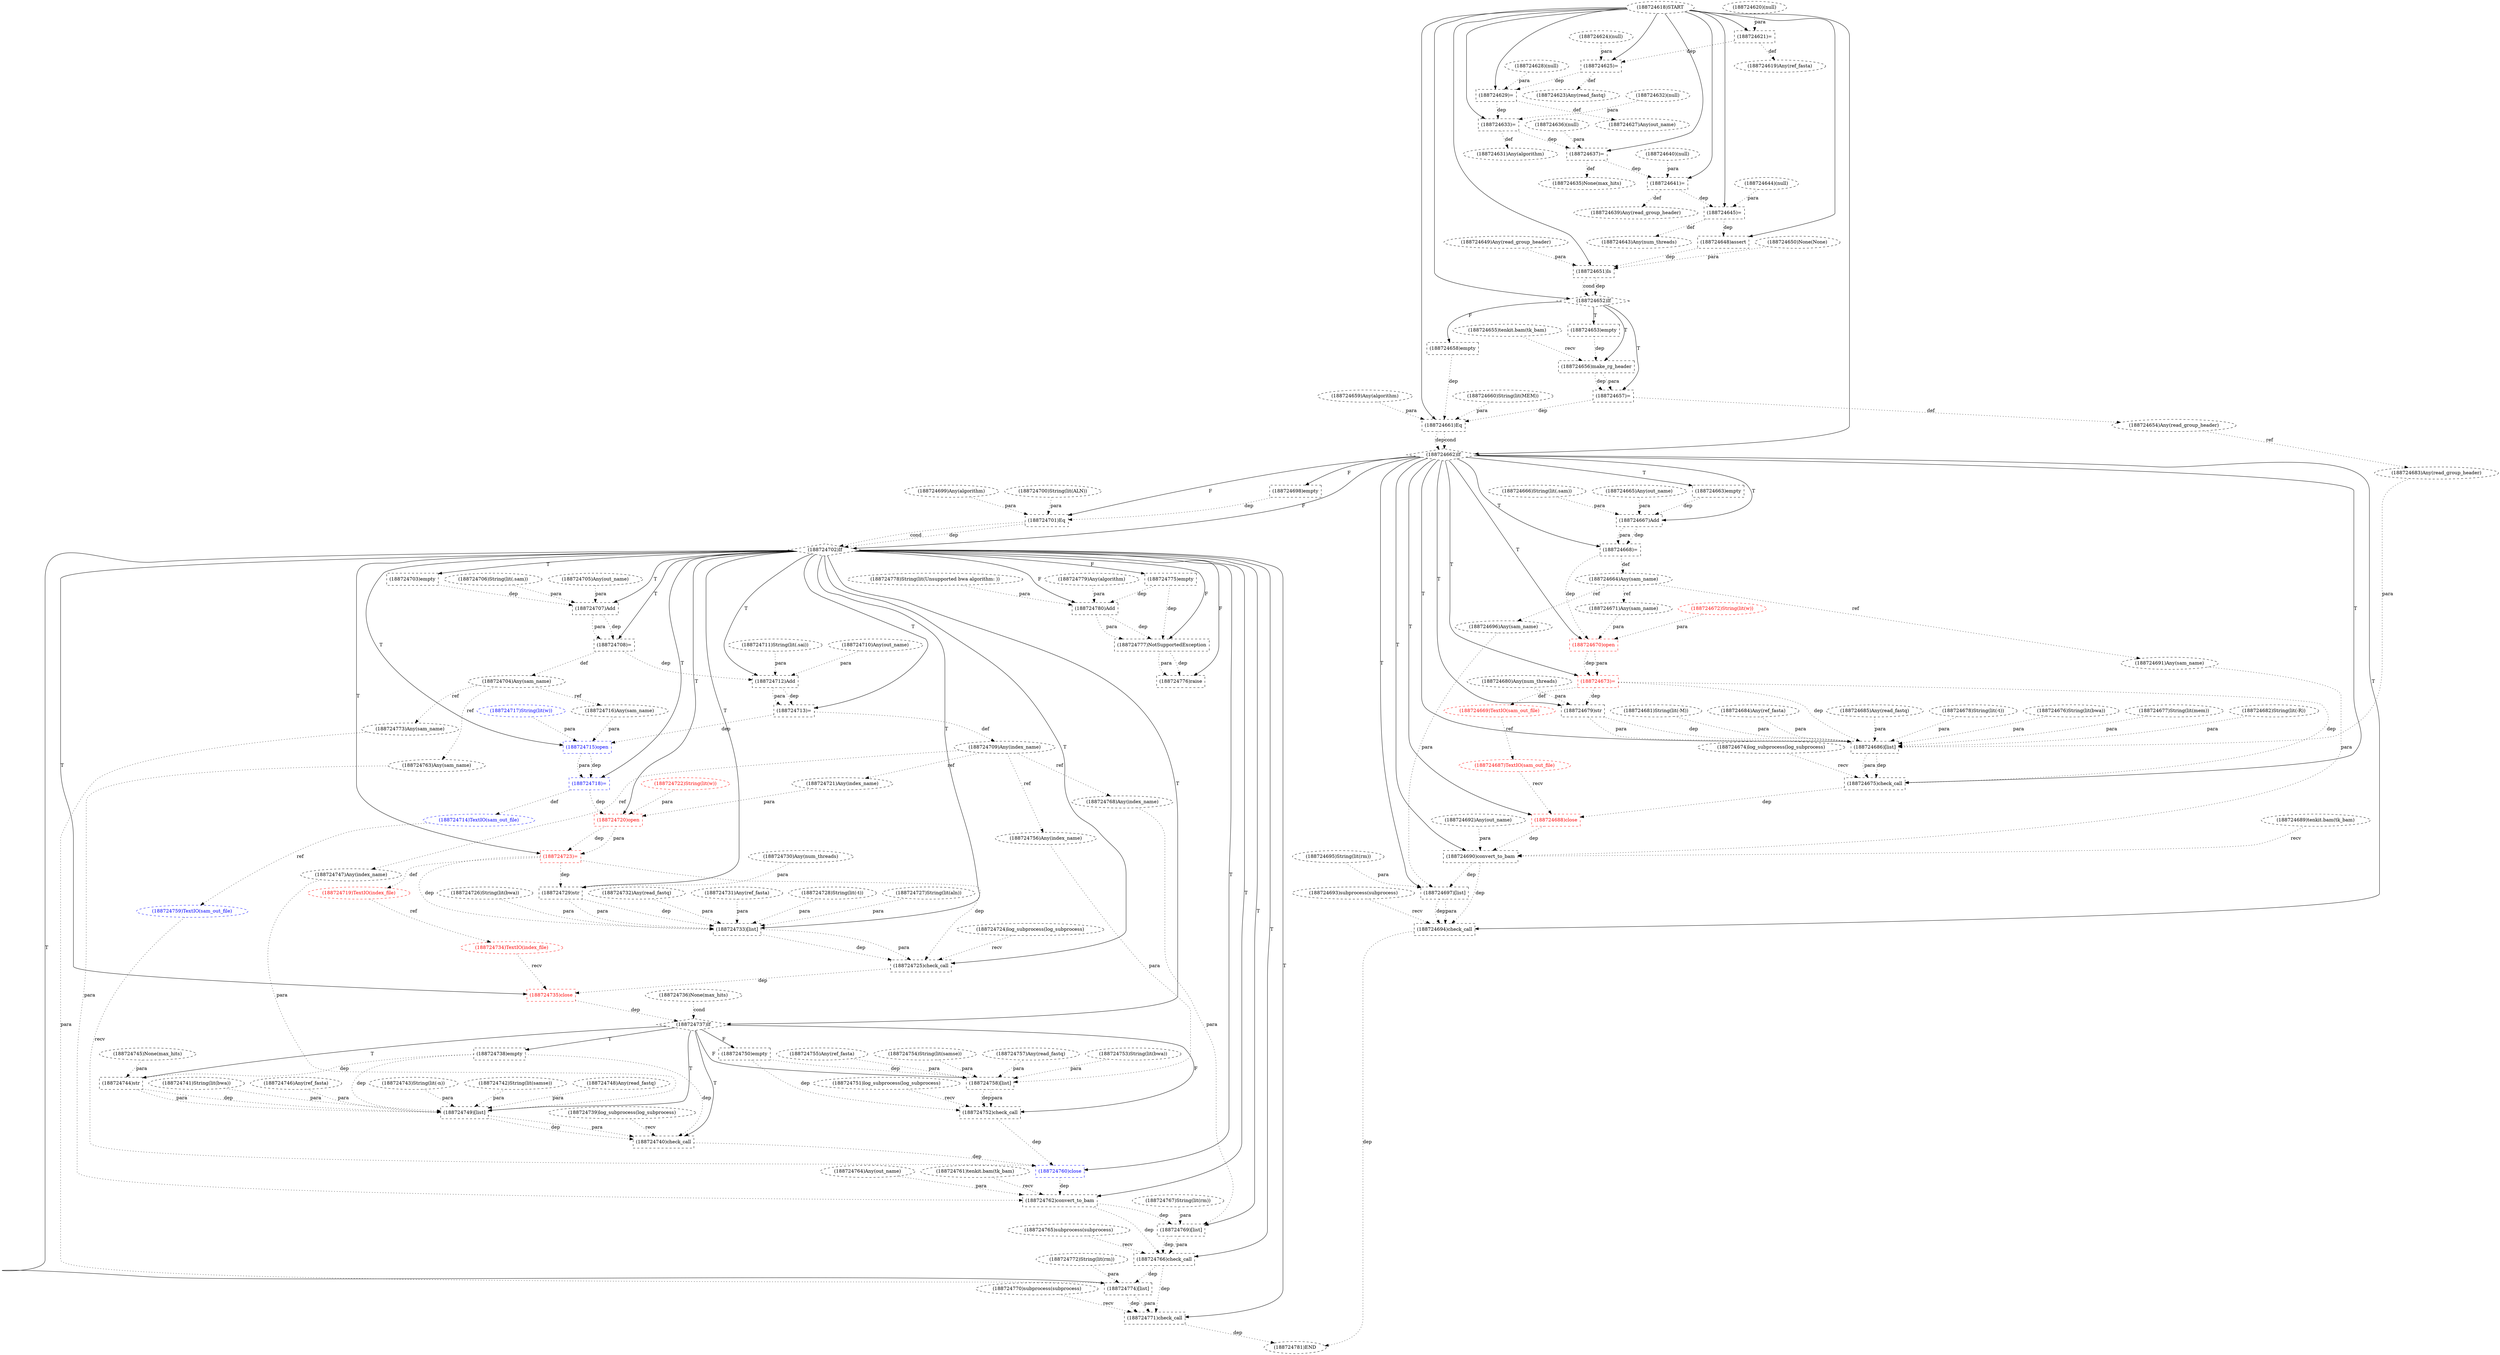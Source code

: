 digraph G {
1 [label="(188724660)String(lit(MEM))" shape=ellipse style=dashed]
2 [label="(188724721)Any(index_name)" shape=ellipse style=dashed]
3 [label="(188724667)Add" shape=box style=dashed]
4 [label="(188724658)empty" shape=box style=dashed]
5 [label="(188724620)(null)" shape=ellipse style=dashed]
6 [label="(188724739)log_subprocess(log_subprocess)" shape=ellipse style=dashed]
7 [label="(188724680)Any(num_threads)" shape=ellipse style=dashed]
8 [label="(188724692)Any(out_name)" shape=ellipse style=dashed]
9 [label="(188724715)open" shape=box style=dashed color=blue fontcolor=blue]
10 [label="(188724757)Any(read_fastq)" shape=ellipse style=dashed]
11 [label="(188724772)String(lit(rm))" shape=ellipse style=dashed]
12 [label="(188724688)close" shape=box style=dashed color=red fontcolor=red]
13 [label="(188724682)String(lit(-R))" shape=ellipse style=dashed]
14 [label="(188724775)empty" shape=box style=dashed]
15 [label="(188724691)Any(sam_name)" shape=ellipse style=dashed]
16 [label="(188724635)None(max_hits)" shape=ellipse style=dashed]
17 [label="(188724743)String(lit(-n))" shape=ellipse style=dashed]
18 [label="(188724726)String(lit(bwa))" shape=ellipse style=dashed]
19 [label="(188724737)If" shape=diamond style=dashed]
20 [label="(188724654)Any(read_group_header)" shape=ellipse style=dashed]
21 [label="(188724701)Eq" shape=box style=dashed]
22 [label="(188724702)If" shape=diamond style=dashed]
23 [label="(188724777)NotSupportedException" shape=box style=dashed]
24 [label="(188724662)If" shape=diamond style=dashed]
25 [label="(188724729)str" shape=box style=dashed]
26 [label="(188724742)String(lit(samse))" shape=ellipse style=dashed]
27 [label="(188724690)convert_to_bam" shape=box style=dashed]
28 [label="(188724768)Any(index_name)" shape=ellipse style=dashed]
29 [label="(188724670)open" shape=box style=dashed color=red fontcolor=red]
30 [label="(188724781)END" style=dashed]
31 [label="(188724659)Any(algorithm)" shape=ellipse style=dashed]
32 [label="(188724766)check_call" shape=box style=dashed]
33 [label="(188724675)check_call" shape=box style=dashed]
34 [label="(188724695)String(lit(rm))" shape=ellipse style=dashed]
35 [label="(188724698)empty" shape=box style=dashed]
36 [label="(188724748)Any(read_fastq)" shape=ellipse style=dashed]
37 [label="(188724650)None(None)" shape=ellipse style=dashed]
38 [label="(188724762)convert_to_bam" shape=box style=dashed]
39 [label="(188724631)Any(algorithm)" shape=ellipse style=dashed]
40 [label="(188724693)subprocess(subprocess)" shape=ellipse style=dashed]
41 [label="(188724627)Any(out_name)" shape=ellipse style=dashed]
42 [label="(188724687)TextIO(sam_out_file)" shape=ellipse style=dashed color=red fontcolor=red]
43 [label="(188724628)(null)" shape=ellipse style=dashed]
44 [label="(188724764)Any(out_name)" shape=ellipse style=dashed]
45 [label="(188724632)(null)" shape=ellipse style=dashed]
46 [label="(188724684)Any(ref_fasta)" shape=ellipse style=dashed]
47 [label="(188724771)check_call" shape=box style=dashed]
48 [label="(188724641)=" shape=box style=dashed]
49 [label="(188724752)check_call" shape=box style=dashed]
50 [label="(188724665)Any(out_name)" shape=ellipse style=dashed]
51 [label="(188724773)Any(sam_name)" shape=ellipse style=dashed]
52 [label="(188724674)log_subprocess(log_subprocess)" shape=ellipse style=dashed]
53 [label="(188724700)String(lit(ALN))" shape=ellipse style=dashed]
54 [label="(188724706)String(lit(.sam))" shape=ellipse style=dashed]
55 [label="(188724717)String(lit(w))" shape=ellipse style=dashed color=blue fontcolor=blue]
56 [label="(188724730)Any(num_threads)" shape=ellipse style=dashed]
57 [label="(188724671)Any(sam_name)" shape=ellipse style=dashed]
58 [label="(188724669)TextIO(sam_out_file)" shape=ellipse style=dashed color=red fontcolor=red]
59 [label="(188724685)Any(read_fastq)" shape=ellipse style=dashed]
60 [label="(188724751)log_subprocess(log_subprocess)" shape=ellipse style=dashed]
61 [label="(188724780)Add" shape=box style=dashed]
62 [label="(188724753)String(lit(bwa))" shape=ellipse style=dashed]
63 [label="(188724678)String(lit(-t))" shape=ellipse style=dashed]
64 [label="(188724779)Any(algorithm)" shape=ellipse style=dashed]
65 [label="(188724637)=" shape=box style=dashed]
66 [label="(188724619)Any(ref_fasta)" shape=ellipse style=dashed]
67 [label="(188724676)String(lit(bwa))" shape=ellipse style=dashed]
68 [label="(188724760)close" shape=box style=dashed color=blue fontcolor=blue]
69 [label="(188724722)String(lit(w))" shape=ellipse style=dashed color=red fontcolor=red]
70 [label="(188724697)[list]" shape=box style=dashed]
71 [label="(188724677)String(lit(mem))" shape=ellipse style=dashed]
72 [label="(188724618)START" style=dashed]
73 [label="(188724673)=" shape=box style=dashed color=red fontcolor=red]
74 [label="(188724707)Add" shape=box style=dashed]
75 [label="(188724718)=" shape=box style=dashed color=blue fontcolor=blue]
76 [label="(188724733)[list]" shape=box style=dashed]
77 [label="(188724653)empty" shape=box style=dashed]
78 [label="(188724712)Add" shape=box style=dashed]
79 [label="(188724624)(null)" shape=ellipse style=dashed]
80 [label="(188724763)Any(sam_name)" shape=ellipse style=dashed]
81 [label="(188724749)[list]" shape=box style=dashed]
82 [label="(188724761)tenkit.bam(tk_bam)" shape=ellipse style=dashed]
83 [label="(188724734)TextIO(index_file)" shape=ellipse style=dashed color=red fontcolor=red]
84 [label="(188724725)check_call" shape=box style=dashed]
85 [label="(188724644)(null)" shape=ellipse style=dashed]
86 [label="(188724755)Any(ref_fasta)" shape=ellipse style=dashed]
87 [label="(188724776)raise" shape=box style=dashed]
88 [label="(188724710)Any(out_name)" shape=ellipse style=dashed]
89 [label="(188724767)String(lit(rm))" shape=ellipse style=dashed]
90 [label="(188724651)Is" shape=box style=dashed]
91 [label="(188724681)String(lit(-M))" shape=ellipse style=dashed]
92 [label="(188724716)Any(sam_name)" shape=ellipse style=dashed]
93 [label="(188724629)=" shape=box style=dashed]
94 [label="(188724738)empty" shape=box style=dashed]
95 [label="(188724741)String(lit(bwa))" shape=ellipse style=dashed]
96 [label="(188724713)=" shape=box style=dashed]
97 [label="(188724672)String(lit(w))" shape=ellipse style=dashed color=red fontcolor=red]
98 [label="(188724719)TextIO(index_file)" shape=ellipse style=dashed color=red fontcolor=red]
99 [label="(188724655)tenkit.bam(tk_bam)" shape=ellipse style=dashed]
100 [label="(188724759)TextIO(sam_out_file)" shape=ellipse style=dashed color=blue fontcolor=blue]
101 [label="(188724754)String(lit(samse))" shape=ellipse style=dashed]
102 [label="(188724750)empty" shape=box style=dashed]
103 [label="(188724633)=" shape=box style=dashed]
104 [label="(188724639)Any(read_group_header)" shape=ellipse style=dashed]
105 [label="(188724699)Any(algorithm)" shape=ellipse style=dashed]
106 [label="(188724758)[list]" shape=box style=dashed]
107 [label="(188724668)=" shape=box style=dashed]
108 [label="(188724625)=" shape=box style=dashed]
109 [label="(188724746)Any(ref_fasta)" shape=ellipse style=dashed]
110 [label="(188724663)empty" shape=box style=dashed]
111 [label="(188724649)Any(read_group_header)" shape=ellipse style=dashed]
112 [label="(188724664)Any(sam_name)" shape=ellipse style=dashed]
113 [label="(188724666)String(lit(.sam))" shape=ellipse style=dashed]
114 [label="(188724740)check_call" shape=box style=dashed]
115 [label="(188724765)subprocess(subprocess)" shape=ellipse style=dashed]
116 [label="(188724769)[list]" shape=box style=dashed]
117 [label="(188724640)(null)" shape=ellipse style=dashed]
118 [label="(188724652)If" shape=diamond style=dashed]
119 [label="(188724621)=" shape=box style=dashed]
120 [label="(188724705)Any(out_name)" shape=ellipse style=dashed]
121 [label="(188724735)close" shape=box style=dashed color=red fontcolor=red]
122 [label="(188724694)check_call" shape=box style=dashed]
123 [label="(188724732)Any(read_fastq)" shape=ellipse style=dashed]
124 [label="(188724711)String(lit(.sai))" shape=ellipse style=dashed]
125 [label="(188724756)Any(index_name)" shape=ellipse style=dashed]
126 [label="(188724689)tenkit.bam(tk_bam)" shape=ellipse style=dashed]
127 [label="(188724745)None(max_hits)" shape=ellipse style=dashed]
128 [label="(188724747)Any(index_name)" shape=ellipse style=dashed]
129 [label="(188724723)=" shape=box style=dashed color=red fontcolor=red]
130 [label="(188724643)Any(num_threads)" shape=ellipse style=dashed]
131 [label="(188724636)(null)" shape=ellipse style=dashed]
132 [label="(188724731)Any(ref_fasta)" shape=ellipse style=dashed]
133 [label="(188724645)=" shape=box style=dashed]
134 [label="(188724657)=" shape=box style=dashed]
135 [label="(188724696)Any(sam_name)" shape=ellipse style=dashed]
136 [label="(188724720)open" shape=box style=dashed color=red fontcolor=red]
137 [label="(188724778)String(lit(Unsupported bwa algorithm: ))" shape=ellipse style=dashed]
138 [label="(188724770)subprocess(subprocess)" shape=ellipse style=dashed]
139 [label="(188724623)Any(read_fastq)" shape=ellipse style=dashed]
140 [label="(188724679)str" shape=box style=dashed]
141 [label="(188724708)=" shape=box style=dashed]
142 [label="(188724728)String(lit(-t))" shape=ellipse style=dashed]
143 [label="(188724661)Eq" shape=box style=dashed]
144 [label="(188724686)[list]" shape=box style=dashed]
145 [label="(188724774)[list]" shape=box style=dashed]
146 [label="(188724703)empty" shape=box style=dashed]
147 [label="(188724714)TextIO(sam_out_file)" shape=ellipse style=dashed color=blue fontcolor=blue]
148 [label="(188724736)None(max_hits)" shape=ellipse style=dashed]
149 [label="(188724709)Any(index_name)" shape=ellipse style=dashed]
150 [label="(188724744)str" shape=box style=dashed]
151 [label="(188724704)Any(sam_name)" shape=ellipse style=dashed]
152 [label="(188724683)Any(read_group_header)" shape=ellipse style=dashed]
153 [label="(188724727)String(lit(aln))" shape=ellipse style=dashed]
154 [label="(188724648)assert" shape=box style=dashed]
155 [label="(188724656)make_rg_header" shape=box style=dashed]
156 [label="(188724724)log_subprocess(log_subprocess)" shape=ellipse style=dashed]
149 -> 2 [label="ref" style=dotted];
24 -> 3 [label="T"];
50 -> 3 [label="para" style=dotted];
113 -> 3 [label="para" style=dotted];
110 -> 3 [label="dep" style=dotted];
118 -> 4 [label="F"];
22 -> 9 [label="T"];
92 -> 9 [label="para" style=dotted];
55 -> 9 [label="para" style=dotted];
96 -> 9 [label="dep" style=dotted];
24 -> 12 [label="T"];
42 -> 12 [label="recv" style=dotted];
33 -> 12 [label="dep" style=dotted];
22 -> 14 [label="F"];
112 -> 15 [label="ref" style=dotted];
65 -> 16 [label="def" style=dotted];
22 -> 19 [label="T"];
148 -> 19 [label="cond" style=dotted];
121 -> 19 [label="dep" style=dotted];
134 -> 20 [label="def" style=dotted];
24 -> 21 [label="F"];
105 -> 21 [label="para" style=dotted];
53 -> 21 [label="para" style=dotted];
35 -> 21 [label="dep" style=dotted];
24 -> 22 [label="F"];
21 -> 22 [label="dep" style=dotted];
21 -> 22 [label="cond" style=dotted];
22 -> 23 [label="F"];
61 -> 23 [label="dep" style=dotted];
61 -> 23 [label="para" style=dotted];
14 -> 23 [label="dep" style=dotted];
72 -> 24 [label="" style=solid];
143 -> 24 [label="dep" style=dotted];
143 -> 24 [label="cond" style=dotted];
22 -> 25 [label="T"];
56 -> 25 [label="para" style=dotted];
129 -> 25 [label="dep" style=dotted];
24 -> 27 [label="T"];
126 -> 27 [label="recv" style=dotted];
15 -> 27 [label="para" style=dotted];
8 -> 27 [label="para" style=dotted];
12 -> 27 [label="dep" style=dotted];
149 -> 28 [label="ref" style=dotted];
24 -> 29 [label="T"];
57 -> 29 [label="para" style=dotted];
97 -> 29 [label="para" style=dotted];
107 -> 29 [label="dep" style=dotted];
47 -> 30 [label="dep" style=dotted];
122 -> 30 [label="dep" style=dotted];
22 -> 32 [label="T"];
115 -> 32 [label="recv" style=dotted];
116 -> 32 [label="dep" style=dotted];
116 -> 32 [label="para" style=dotted];
38 -> 32 [label="dep" style=dotted];
24 -> 33 [label="T"];
52 -> 33 [label="recv" style=dotted];
144 -> 33 [label="dep" style=dotted];
144 -> 33 [label="para" style=dotted];
73 -> 33 [label="dep" style=dotted];
24 -> 35 [label="F"];
22 -> 38 [label="T"];
82 -> 38 [label="recv" style=dotted];
80 -> 38 [label="para" style=dotted];
44 -> 38 [label="para" style=dotted];
68 -> 38 [label="dep" style=dotted];
103 -> 39 [label="def" style=dotted];
93 -> 41 [label="def" style=dotted];
58 -> 42 [label="ref" style=dotted];
22 -> 47 [label="T"];
138 -> 47 [label="recv" style=dotted];
145 -> 47 [label="dep" style=dotted];
145 -> 47 [label="para" style=dotted];
32 -> 47 [label="dep" style=dotted];
72 -> 48 [label="" style=solid];
117 -> 48 [label="para" style=dotted];
65 -> 48 [label="dep" style=dotted];
19 -> 49 [label="F"];
60 -> 49 [label="recv" style=dotted];
106 -> 49 [label="dep" style=dotted];
106 -> 49 [label="para" style=dotted];
102 -> 49 [label="dep" style=dotted];
151 -> 51 [label="ref" style=dotted];
112 -> 57 [label="ref" style=dotted];
73 -> 58 [label="def" style=dotted];
22 -> 61 [label="F"];
137 -> 61 [label="para" style=dotted];
64 -> 61 [label="para" style=dotted];
14 -> 61 [label="dep" style=dotted];
72 -> 65 [label="" style=solid];
131 -> 65 [label="para" style=dotted];
103 -> 65 [label="dep" style=dotted];
119 -> 66 [label="def" style=dotted];
22 -> 68 [label="T"];
100 -> 68 [label="recv" style=dotted];
114 -> 68 [label="dep" style=dotted];
49 -> 68 [label="dep" style=dotted];
24 -> 70 [label="T"];
34 -> 70 [label="para" style=dotted];
135 -> 70 [label="para" style=dotted];
27 -> 70 [label="dep" style=dotted];
24 -> 73 [label="T"];
29 -> 73 [label="dep" style=dotted];
29 -> 73 [label="para" style=dotted];
22 -> 74 [label="T"];
120 -> 74 [label="para" style=dotted];
54 -> 74 [label="para" style=dotted];
146 -> 74 [label="dep" style=dotted];
22 -> 75 [label="T"];
9 -> 75 [label="dep" style=dotted];
9 -> 75 [label="para" style=dotted];
22 -> 76 [label="T"];
18 -> 76 [label="para" style=dotted];
153 -> 76 [label="para" style=dotted];
142 -> 76 [label="para" style=dotted];
25 -> 76 [label="dep" style=dotted];
25 -> 76 [label="para" style=dotted];
132 -> 76 [label="para" style=dotted];
123 -> 76 [label="para" style=dotted];
129 -> 76 [label="dep" style=dotted];
118 -> 77 [label="T"];
22 -> 78 [label="T"];
88 -> 78 [label="para" style=dotted];
124 -> 78 [label="para" style=dotted];
141 -> 78 [label="dep" style=dotted];
151 -> 80 [label="ref" style=dotted];
19 -> 81 [label="T"];
95 -> 81 [label="para" style=dotted];
26 -> 81 [label="para" style=dotted];
17 -> 81 [label="para" style=dotted];
150 -> 81 [label="dep" style=dotted];
150 -> 81 [label="para" style=dotted];
109 -> 81 [label="para" style=dotted];
128 -> 81 [label="para" style=dotted];
36 -> 81 [label="para" style=dotted];
94 -> 81 [label="dep" style=dotted];
98 -> 83 [label="ref" style=dotted];
22 -> 84 [label="T"];
156 -> 84 [label="recv" style=dotted];
76 -> 84 [label="dep" style=dotted];
76 -> 84 [label="para" style=dotted];
129 -> 84 [label="dep" style=dotted];
22 -> 87 [label="F"];
23 -> 87 [label="dep" style=dotted];
23 -> 87 [label="para" style=dotted];
72 -> 90 [label="" style=solid];
111 -> 90 [label="para" style=dotted];
37 -> 90 [label="para" style=dotted];
154 -> 90 [label="dep" style=dotted];
151 -> 92 [label="ref" style=dotted];
72 -> 93 [label="" style=solid];
43 -> 93 [label="para" style=dotted];
108 -> 93 [label="dep" style=dotted];
19 -> 94 [label="T"];
22 -> 96 [label="T"];
78 -> 96 [label="dep" style=dotted];
78 -> 96 [label="para" style=dotted];
129 -> 98 [label="def" style=dotted];
147 -> 100 [label="ref" style=dotted];
19 -> 102 [label="F"];
72 -> 103 [label="" style=solid];
45 -> 103 [label="para" style=dotted];
93 -> 103 [label="dep" style=dotted];
48 -> 104 [label="def" style=dotted];
19 -> 106 [label="F"];
62 -> 106 [label="para" style=dotted];
101 -> 106 [label="para" style=dotted];
86 -> 106 [label="para" style=dotted];
125 -> 106 [label="para" style=dotted];
10 -> 106 [label="para" style=dotted];
102 -> 106 [label="dep" style=dotted];
24 -> 107 [label="T"];
3 -> 107 [label="dep" style=dotted];
3 -> 107 [label="para" style=dotted];
72 -> 108 [label="" style=solid];
79 -> 108 [label="para" style=dotted];
119 -> 108 [label="dep" style=dotted];
24 -> 110 [label="T"];
107 -> 112 [label="def" style=dotted];
19 -> 114 [label="T"];
6 -> 114 [label="recv" style=dotted];
81 -> 114 [label="dep" style=dotted];
81 -> 114 [label="para" style=dotted];
94 -> 114 [label="dep" style=dotted];
22 -> 116 [label="T"];
89 -> 116 [label="para" style=dotted];
28 -> 116 [label="para" style=dotted];
38 -> 116 [label="dep" style=dotted];
72 -> 118 [label="" style=solid];
90 -> 118 [label="dep" style=dotted];
90 -> 118 [label="cond" style=dotted];
72 -> 119 [label="" style=solid];
5 -> 119 [label="para" style=dotted];
22 -> 121 [label="T"];
83 -> 121 [label="recv" style=dotted];
84 -> 121 [label="dep" style=dotted];
24 -> 122 [label="T"];
40 -> 122 [label="recv" style=dotted];
70 -> 122 [label="dep" style=dotted];
70 -> 122 [label="para" style=dotted];
27 -> 122 [label="dep" style=dotted];
149 -> 125 [label="ref" style=dotted];
149 -> 128 [label="ref" style=dotted];
22 -> 129 [label="T"];
136 -> 129 [label="dep" style=dotted];
136 -> 129 [label="para" style=dotted];
133 -> 130 [label="def" style=dotted];
72 -> 133 [label="" style=solid];
85 -> 133 [label="para" style=dotted];
48 -> 133 [label="dep" style=dotted];
118 -> 134 [label="T"];
155 -> 134 [label="dep" style=dotted];
155 -> 134 [label="para" style=dotted];
112 -> 135 [label="ref" style=dotted];
22 -> 136 [label="T"];
2 -> 136 [label="para" style=dotted];
69 -> 136 [label="para" style=dotted];
75 -> 136 [label="dep" style=dotted];
108 -> 139 [label="def" style=dotted];
24 -> 140 [label="T"];
7 -> 140 [label="para" style=dotted];
73 -> 140 [label="dep" style=dotted];
22 -> 141 [label="T"];
74 -> 141 [label="dep" style=dotted];
74 -> 141 [label="para" style=dotted];
72 -> 143 [label="" style=solid];
31 -> 143 [label="para" style=dotted];
1 -> 143 [label="para" style=dotted];
134 -> 143 [label="dep" style=dotted];
4 -> 143 [label="dep" style=dotted];
24 -> 144 [label="T"];
67 -> 144 [label="para" style=dotted];
71 -> 144 [label="para" style=dotted];
63 -> 144 [label="para" style=dotted];
140 -> 144 [label="dep" style=dotted];
140 -> 144 [label="para" style=dotted];
91 -> 144 [label="para" style=dotted];
13 -> 144 [label="para" style=dotted];
152 -> 144 [label="para" style=dotted];
46 -> 144 [label="para" style=dotted];
59 -> 144 [label="para" style=dotted];
73 -> 144 [label="dep" style=dotted];
22 -> 145 [label="T"];
11 -> 145 [label="para" style=dotted];
51 -> 145 [label="para" style=dotted];
32 -> 145 [label="dep" style=dotted];
22 -> 146 [label="T"];
75 -> 147 [label="def" style=dotted];
96 -> 149 [label="def" style=dotted];
19 -> 150 [label="T"];
127 -> 150 [label="para" style=dotted];
94 -> 150 [label="dep" style=dotted];
141 -> 151 [label="def" style=dotted];
20 -> 152 [label="ref" style=dotted];
72 -> 154 [label="" style=solid];
133 -> 154 [label="dep" style=dotted];
118 -> 155 [label="T"];
99 -> 155 [label="recv" style=dotted];
77 -> 155 [label="dep" style=dotted];
}